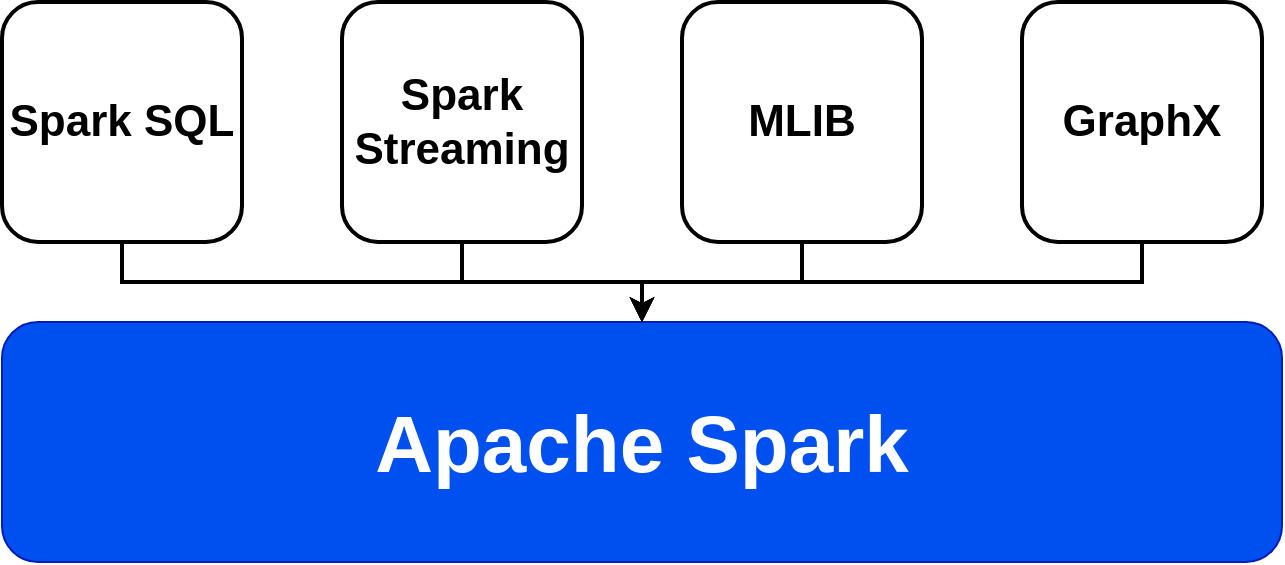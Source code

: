 <mxfile version="11.1.4" type="device"><diagram id="6PQc_ErZGyrIf0k93sC-" name="Page-1"><mxGraphModel dx="866" dy="483" grid="1" gridSize="10" guides="1" tooltips="1" connect="1" arrows="1" fold="1" page="1" pageScale="1" pageWidth="827" pageHeight="1169" math="0" shadow="0"><root><mxCell id="0"/><mxCell id="1" parent="0"/><mxCell id="Jxp7Il2TRaMsrZ9EqWT3-1" value="" style="rounded=1;whiteSpace=wrap;html=1;fillColor=#0050ef;strokeColor=#001DBC;fontColor=#ffffff;fontStyle=1;fontSize=40;" vertex="1" parent="1"><mxGeometry x="70" y="260" width="640" height="120" as="geometry"/></mxCell><mxCell id="Jxp7Il2TRaMsrZ9EqWT3-12" value="" style="edgeStyle=orthogonalEdgeStyle;rounded=0;orthogonalLoop=1;jettySize=auto;html=1;fontSize=22;strokeWidth=2;" edge="1" parent="1" source="Jxp7Il2TRaMsrZ9EqWT3-2" target="Jxp7Il2TRaMsrZ9EqWT3-1"><mxGeometry relative="1" as="geometry"/></mxCell><mxCell id="Jxp7Il2TRaMsrZ9EqWT3-2" value="&lt;font style=&quot;font-size: 22px;&quot;&gt;Spark SQL&lt;/font&gt;" style="rounded=1;whiteSpace=wrap;html=1;fontSize=22;strokeWidth=2;fontStyle=1" vertex="1" parent="1"><mxGeometry x="70" y="100" width="120" height="120" as="geometry"/></mxCell><mxCell id="Jxp7Il2TRaMsrZ9EqWT3-13" value="" style="edgeStyle=orthogonalEdgeStyle;rounded=0;orthogonalLoop=1;jettySize=auto;html=1;fontSize=22;strokeWidth=2;" edge="1" parent="1" source="Jxp7Il2TRaMsrZ9EqWT3-3" target="Jxp7Il2TRaMsrZ9EqWT3-1"><mxGeometry relative="1" as="geometry"/></mxCell><mxCell id="Jxp7Il2TRaMsrZ9EqWT3-3" value="Spark Streaming" style="rounded=1;whiteSpace=wrap;html=1;fontSize=22;strokeWidth=2;fontStyle=1" vertex="1" parent="1"><mxGeometry x="240" y="100" width="120" height="120" as="geometry"/></mxCell><mxCell id="Jxp7Il2TRaMsrZ9EqWT3-14" value="" style="edgeStyle=orthogonalEdgeStyle;rounded=0;orthogonalLoop=1;jettySize=auto;html=1;fontSize=22;strokeWidth=2;" edge="1" parent="1" source="Jxp7Il2TRaMsrZ9EqWT3-4" target="Jxp7Il2TRaMsrZ9EqWT3-1"><mxGeometry relative="1" as="geometry"/></mxCell><mxCell id="Jxp7Il2TRaMsrZ9EqWT3-4" value="MLIB" style="rounded=1;whiteSpace=wrap;html=1;fontSize=22;strokeWidth=2;fontStyle=1" vertex="1" parent="1"><mxGeometry x="410" y="100" width="120" height="120" as="geometry"/></mxCell><mxCell id="Jxp7Il2TRaMsrZ9EqWT3-15" value="" style="edgeStyle=orthogonalEdgeStyle;rounded=0;orthogonalLoop=1;jettySize=auto;html=1;fontSize=22;strokeWidth=2;" edge="1" parent="1" source="Jxp7Il2TRaMsrZ9EqWT3-5" target="Jxp7Il2TRaMsrZ9EqWT3-1"><mxGeometry relative="1" as="geometry"/></mxCell><mxCell id="Jxp7Il2TRaMsrZ9EqWT3-5" value="GraphX" style="rounded=1;whiteSpace=wrap;html=1;fontSize=22;strokeWidth=2;fontStyle=1" vertex="1" parent="1"><mxGeometry x="580" y="100" width="120" height="120" as="geometry"/></mxCell><mxCell id="Jxp7Il2TRaMsrZ9EqWT3-16" value="Apache Spark" style="text;html=1;strokeColor=none;fillColor=none;align=center;verticalAlign=middle;whiteSpace=wrap;rounded=0;fontSize=40;fontStyle=1;fontColor=#FFFFFF;" vertex="1" parent="1"><mxGeometry x="245" y="290" width="290" height="60" as="geometry"/></mxCell></root></mxGraphModel></diagram></mxfile>
